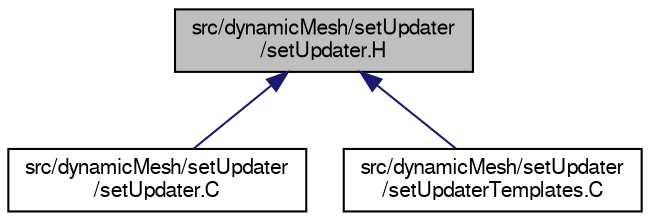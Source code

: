 digraph "src/dynamicMesh/setUpdater/setUpdater.H"
{
  bgcolor="transparent";
  edge [fontname="FreeSans",fontsize="10",labelfontname="FreeSans",labelfontsize="10"];
  node [fontname="FreeSans",fontsize="10",shape=record];
  Node151 [label="src/dynamicMesh/setUpdater\l/setUpdater.H",height=0.2,width=0.4,color="black", fillcolor="grey75", style="filled", fontcolor="black"];
  Node151 -> Node152 [dir="back",color="midnightblue",fontsize="10",style="solid",fontname="FreeSans"];
  Node152 [label="src/dynamicMesh/setUpdater\l/setUpdater.C",height=0.2,width=0.4,color="black",URL="$a00839.html"];
  Node151 -> Node153 [dir="back",color="midnightblue",fontsize="10",style="solid",fontname="FreeSans"];
  Node153 [label="src/dynamicMesh/setUpdater\l/setUpdaterTemplates.C",height=0.2,width=0.4,color="black",URL="$a00845.html"];
}
